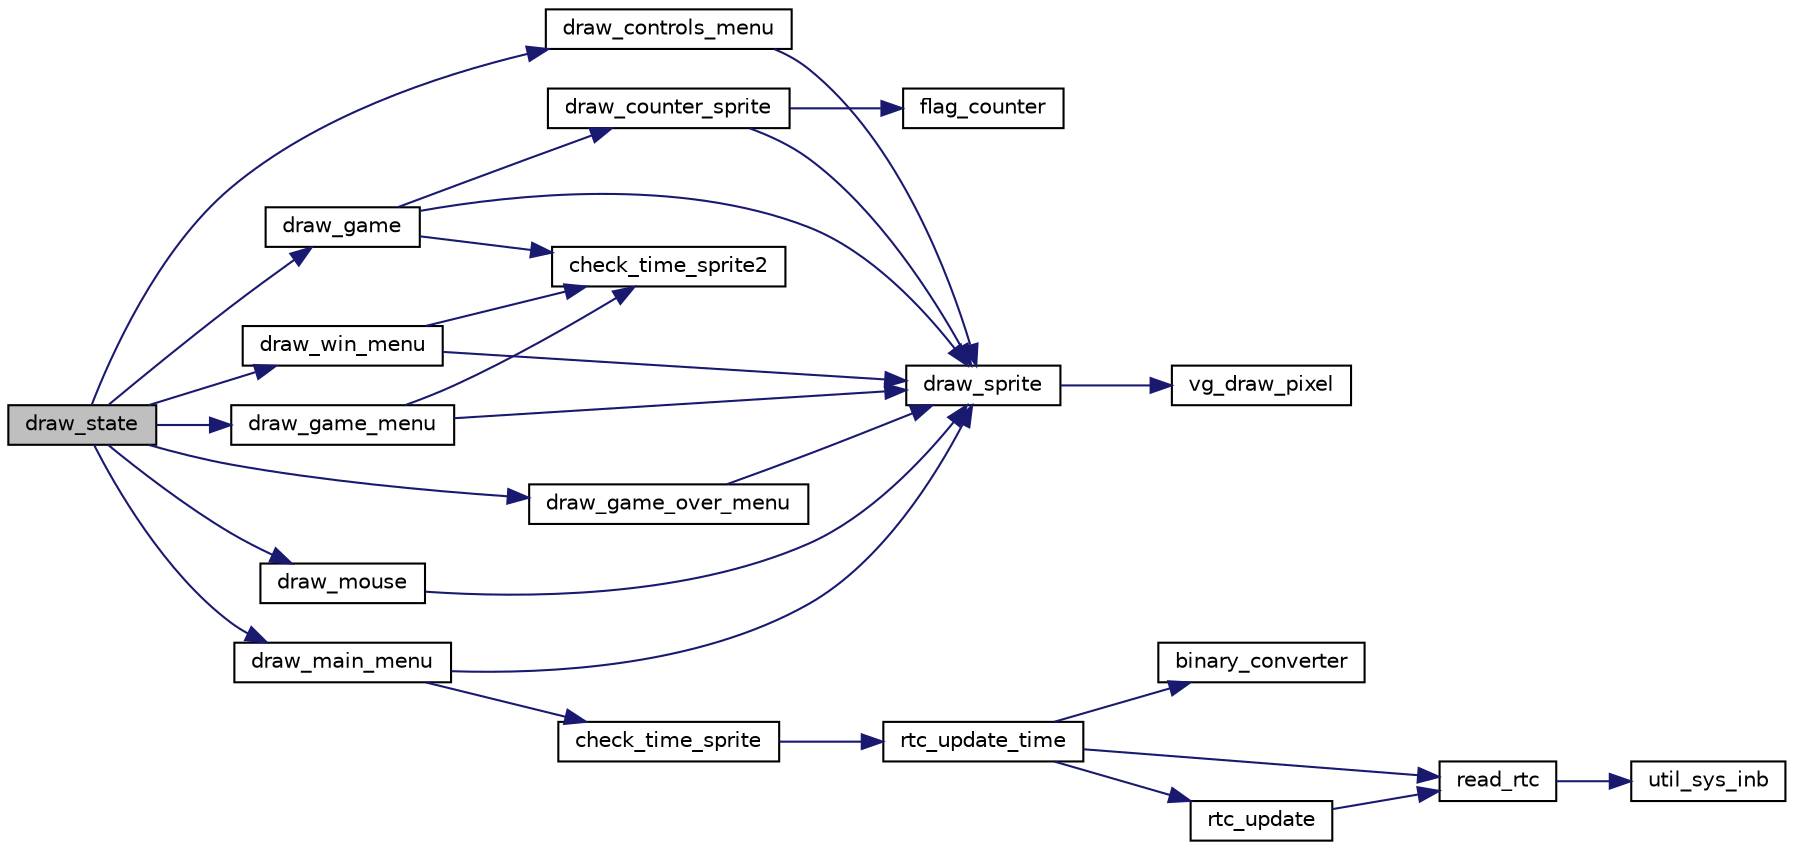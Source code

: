 digraph "draw_state"
{
 // LATEX_PDF_SIZE
  edge [fontname="Helvetica",fontsize="10",labelfontname="Helvetica",labelfontsize="10"];
  node [fontname="Helvetica",fontsize="10",shape=record];
  rankdir="LR";
  Node1 [label="draw_state",height=0.2,width=0.4,color="black", fillcolor="grey75", style="filled", fontcolor="black",tooltip="Draws the current game state."];
  Node1 -> Node2 [color="midnightblue",fontsize="10",style="solid"];
  Node2 [label="draw_controls_menu",height=0.2,width=0.4,color="black", fillcolor="white", style="filled",URL="$view_8c.html#ab893d4d9bfe64e67ae91809826d943b3",tooltip="Draws the controls menu."];
  Node2 -> Node3 [color="midnightblue",fontsize="10",style="solid"];
  Node3 [label="draw_sprite",height=0.2,width=0.4,color="black", fillcolor="white", style="filled",URL="$view_8c.html#a81f7bc4c06ccd62eb7f3c414764d1ed9",tooltip="Draws a sprite at the specified coordinates."];
  Node3 -> Node4 [color="midnightblue",fontsize="10",style="solid"];
  Node4 [label="vg_draw_pixel",height=0.2,width=0.4,color="black", fillcolor="white", style="filled",URL="$graphic_8c.html#a6f895de9725f9f231f9a7f74b6087f60",tooltip=" "];
  Node1 -> Node5 [color="midnightblue",fontsize="10",style="solid"];
  Node5 [label="draw_game",height=0.2,width=0.4,color="black", fillcolor="white", style="filled",URL="$view_8c.html#a7e6baca1b635c8aadd95c4d821cda8fc",tooltip="Draws the game interface."];
  Node5 -> Node6 [color="midnightblue",fontsize="10",style="solid"];
  Node6 [label="check_time_sprite2",height=0.2,width=0.4,color="black", fillcolor="white", style="filled",URL="$view_8c.html#ac41b34b1dc3c89e8d393c931baa6f4be",tooltip="Determines the appropriate counter sprite based on the provided digit."];
  Node5 -> Node7 [color="midnightblue",fontsize="10",style="solid"];
  Node7 [label="draw_counter_sprite",height=0.2,width=0.4,color="black", fillcolor="white", style="filled",URL="$view_8c.html#a2dc1c1f040ca65617295a414f3d7b38a",tooltip="Draws the flag counter sprite based on the current count of flagged cells."];
  Node7 -> Node3 [color="midnightblue",fontsize="10",style="solid"];
  Node7 -> Node8 [color="midnightblue",fontsize="10",style="solid"];
  Node8 [label="flag_counter",height=0.2,width=0.4,color="black", fillcolor="white", style="filled",URL="$game_8c.html#aabe44157a6dff1c2864483ff64aba52d",tooltip="Counts the number of flagged cells."];
  Node5 -> Node3 [color="midnightblue",fontsize="10",style="solid"];
  Node1 -> Node9 [color="midnightblue",fontsize="10",style="solid"];
  Node9 [label="draw_game_menu",height=0.2,width=0.4,color="black", fillcolor="white", style="filled",URL="$view_8c.html#a0a9f56467341cbe24bd981d4b9960fdd",tooltip="Draws the game pause menu."];
  Node9 -> Node6 [color="midnightblue",fontsize="10",style="solid"];
  Node9 -> Node3 [color="midnightblue",fontsize="10",style="solid"];
  Node1 -> Node10 [color="midnightblue",fontsize="10",style="solid"];
  Node10 [label="draw_game_over_menu",height=0.2,width=0.4,color="black", fillcolor="white", style="filled",URL="$view_8c.html#a3ff01944c06d2fdd90b25d38513516ac",tooltip="Draws the game over menu."];
  Node10 -> Node3 [color="midnightblue",fontsize="10",style="solid"];
  Node1 -> Node11 [color="midnightblue",fontsize="10",style="solid"];
  Node11 [label="draw_main_menu",height=0.2,width=0.4,color="black", fillcolor="white", style="filled",URL="$view_8c.html#a83361e027b6f0dd917305f1f82dedda3",tooltip="Draws the main menu."];
  Node11 -> Node12 [color="midnightblue",fontsize="10",style="solid"];
  Node12 [label="check_time_sprite",height=0.2,width=0.4,color="black", fillcolor="white", style="filled",URL="$view_8c.html#ae7fa611cf3ac30a98397d1cd5dbfd2d5",tooltip="Determines the appropriate sky sprite based on the current time."];
  Node12 -> Node13 [color="midnightblue",fontsize="10",style="solid"];
  Node13 [label="rtc_update_time",height=0.2,width=0.4,color="black", fillcolor="white", style="filled",URL="$rtc_8c.html#ae22bdeb51eb630e1d579dfc1cd1b2f11",tooltip=" "];
  Node13 -> Node14 [color="midnightblue",fontsize="10",style="solid"];
  Node14 [label="binary_converter",height=0.2,width=0.4,color="black", fillcolor="white", style="filled",URL="$rtc_8c.html#a184a584d741fc51b9c5a92742824f9ca",tooltip=" "];
  Node13 -> Node15 [color="midnightblue",fontsize="10",style="solid"];
  Node15 [label="read_rtc",height=0.2,width=0.4,color="black", fillcolor="white", style="filled",URL="$rtc_8c.html#adc6aaf1aaa4914cefba0701c09eb7311",tooltip=" "];
  Node15 -> Node16 [color="midnightblue",fontsize="10",style="solid"];
  Node16 [label="util_sys_inb",height=0.2,width=0.4,color="black", fillcolor="white", style="filled",URL="$utils_8c.html#a79a031a8611f5b2d6afa4158e92b0fb4",tooltip=" "];
  Node13 -> Node17 [color="midnightblue",fontsize="10",style="solid"];
  Node17 [label="rtc_update",height=0.2,width=0.4,color="black", fillcolor="white", style="filled",URL="$rtc_8c.html#a05f8a643eaa3f15f433fcf21639090a0",tooltip=" "];
  Node17 -> Node15 [color="midnightblue",fontsize="10",style="solid"];
  Node11 -> Node3 [color="midnightblue",fontsize="10",style="solid"];
  Node1 -> Node18 [color="midnightblue",fontsize="10",style="solid"];
  Node18 [label="draw_mouse",height=0.2,width=0.4,color="black", fillcolor="white", style="filled",URL="$view_8c.html#a42f4903ab89aff9e3ee0206c52cf710a",tooltip="Draws the mouse cursor."];
  Node18 -> Node3 [color="midnightblue",fontsize="10",style="solid"];
  Node1 -> Node19 [color="midnightblue",fontsize="10",style="solid"];
  Node19 [label="draw_win_menu",height=0.2,width=0.4,color="black", fillcolor="white", style="filled",URL="$view_8c.html#a947be19a1ddc3c2bdcddce8fe4c1b7de",tooltip="Draws the win menu."];
  Node19 -> Node6 [color="midnightblue",fontsize="10",style="solid"];
  Node19 -> Node3 [color="midnightblue",fontsize="10",style="solid"];
}
